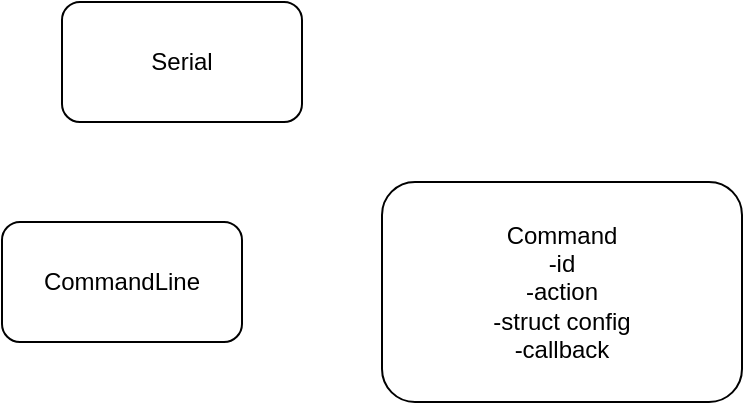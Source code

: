 <mxfile>
    <diagram id="7MHr5tuE4OLR3X_FGwTV" name="Page-1">
        <mxGraphModel dx="1018" dy="773" grid="1" gridSize="10" guides="1" tooltips="1" connect="1" arrows="1" fold="1" page="1" pageScale="1" pageWidth="827" pageHeight="1169" math="0" shadow="0">
            <root>
                <mxCell id="0"/>
                <mxCell id="1" parent="0"/>
                <mxCell id="2" value="Serial" style="rounded=1;whiteSpace=wrap;html=1;" vertex="1" parent="1">
                    <mxGeometry x="350" y="370" width="120" height="60" as="geometry"/>
                </mxCell>
                <mxCell id="3" value="CommandLine" style="rounded=1;whiteSpace=wrap;html=1;" vertex="1" parent="1">
                    <mxGeometry x="320" y="480" width="120" height="60" as="geometry"/>
                </mxCell>
                <mxCell id="4" value="Command&lt;br&gt;-id&lt;br&gt;-action&lt;br&gt;-struct config&lt;br&gt;-callback" style="rounded=1;whiteSpace=wrap;html=1;" vertex="1" parent="1">
                    <mxGeometry x="510" y="460" width="180" height="110" as="geometry"/>
                </mxCell>
            </root>
        </mxGraphModel>
    </diagram>
</mxfile>